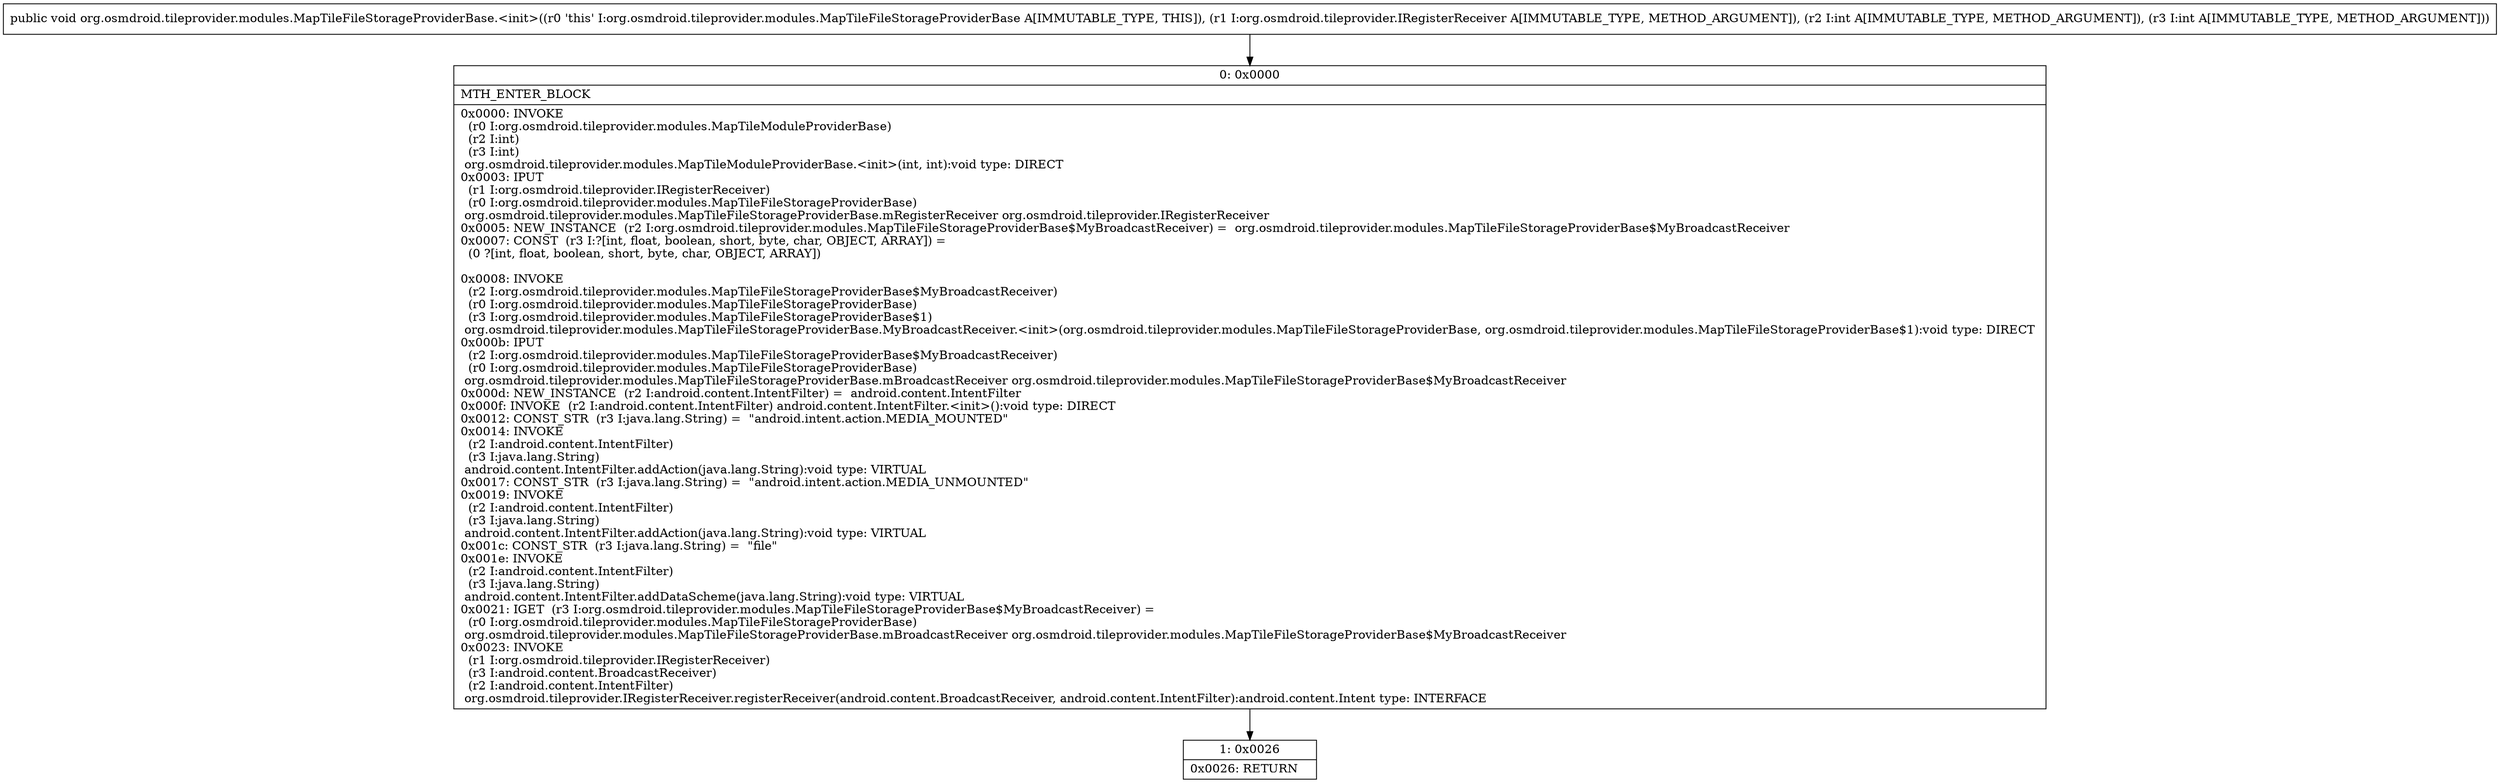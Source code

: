 digraph "CFG fororg.osmdroid.tileprovider.modules.MapTileFileStorageProviderBase.\<init\>(Lorg\/osmdroid\/tileprovider\/IRegisterReceiver;II)V" {
Node_0 [shape=record,label="{0\:\ 0x0000|MTH_ENTER_BLOCK\l|0x0000: INVOKE  \l  (r0 I:org.osmdroid.tileprovider.modules.MapTileModuleProviderBase)\l  (r2 I:int)\l  (r3 I:int)\l org.osmdroid.tileprovider.modules.MapTileModuleProviderBase.\<init\>(int, int):void type: DIRECT \l0x0003: IPUT  \l  (r1 I:org.osmdroid.tileprovider.IRegisterReceiver)\l  (r0 I:org.osmdroid.tileprovider.modules.MapTileFileStorageProviderBase)\l org.osmdroid.tileprovider.modules.MapTileFileStorageProviderBase.mRegisterReceiver org.osmdroid.tileprovider.IRegisterReceiver \l0x0005: NEW_INSTANCE  (r2 I:org.osmdroid.tileprovider.modules.MapTileFileStorageProviderBase$MyBroadcastReceiver) =  org.osmdroid.tileprovider.modules.MapTileFileStorageProviderBase$MyBroadcastReceiver \l0x0007: CONST  (r3 I:?[int, float, boolean, short, byte, char, OBJECT, ARRAY]) = \l  (0 ?[int, float, boolean, short, byte, char, OBJECT, ARRAY])\l \l0x0008: INVOKE  \l  (r2 I:org.osmdroid.tileprovider.modules.MapTileFileStorageProviderBase$MyBroadcastReceiver)\l  (r0 I:org.osmdroid.tileprovider.modules.MapTileFileStorageProviderBase)\l  (r3 I:org.osmdroid.tileprovider.modules.MapTileFileStorageProviderBase$1)\l org.osmdroid.tileprovider.modules.MapTileFileStorageProviderBase.MyBroadcastReceiver.\<init\>(org.osmdroid.tileprovider.modules.MapTileFileStorageProviderBase, org.osmdroid.tileprovider.modules.MapTileFileStorageProviderBase$1):void type: DIRECT \l0x000b: IPUT  \l  (r2 I:org.osmdroid.tileprovider.modules.MapTileFileStorageProviderBase$MyBroadcastReceiver)\l  (r0 I:org.osmdroid.tileprovider.modules.MapTileFileStorageProviderBase)\l org.osmdroid.tileprovider.modules.MapTileFileStorageProviderBase.mBroadcastReceiver org.osmdroid.tileprovider.modules.MapTileFileStorageProviderBase$MyBroadcastReceiver \l0x000d: NEW_INSTANCE  (r2 I:android.content.IntentFilter) =  android.content.IntentFilter \l0x000f: INVOKE  (r2 I:android.content.IntentFilter) android.content.IntentFilter.\<init\>():void type: DIRECT \l0x0012: CONST_STR  (r3 I:java.lang.String) =  \"android.intent.action.MEDIA_MOUNTED\" \l0x0014: INVOKE  \l  (r2 I:android.content.IntentFilter)\l  (r3 I:java.lang.String)\l android.content.IntentFilter.addAction(java.lang.String):void type: VIRTUAL \l0x0017: CONST_STR  (r3 I:java.lang.String) =  \"android.intent.action.MEDIA_UNMOUNTED\" \l0x0019: INVOKE  \l  (r2 I:android.content.IntentFilter)\l  (r3 I:java.lang.String)\l android.content.IntentFilter.addAction(java.lang.String):void type: VIRTUAL \l0x001c: CONST_STR  (r3 I:java.lang.String) =  \"file\" \l0x001e: INVOKE  \l  (r2 I:android.content.IntentFilter)\l  (r3 I:java.lang.String)\l android.content.IntentFilter.addDataScheme(java.lang.String):void type: VIRTUAL \l0x0021: IGET  (r3 I:org.osmdroid.tileprovider.modules.MapTileFileStorageProviderBase$MyBroadcastReceiver) = \l  (r0 I:org.osmdroid.tileprovider.modules.MapTileFileStorageProviderBase)\l org.osmdroid.tileprovider.modules.MapTileFileStorageProviderBase.mBroadcastReceiver org.osmdroid.tileprovider.modules.MapTileFileStorageProviderBase$MyBroadcastReceiver \l0x0023: INVOKE  \l  (r1 I:org.osmdroid.tileprovider.IRegisterReceiver)\l  (r3 I:android.content.BroadcastReceiver)\l  (r2 I:android.content.IntentFilter)\l org.osmdroid.tileprovider.IRegisterReceiver.registerReceiver(android.content.BroadcastReceiver, android.content.IntentFilter):android.content.Intent type: INTERFACE \l}"];
Node_1 [shape=record,label="{1\:\ 0x0026|0x0026: RETURN   \l}"];
MethodNode[shape=record,label="{public void org.osmdroid.tileprovider.modules.MapTileFileStorageProviderBase.\<init\>((r0 'this' I:org.osmdroid.tileprovider.modules.MapTileFileStorageProviderBase A[IMMUTABLE_TYPE, THIS]), (r1 I:org.osmdroid.tileprovider.IRegisterReceiver A[IMMUTABLE_TYPE, METHOD_ARGUMENT]), (r2 I:int A[IMMUTABLE_TYPE, METHOD_ARGUMENT]), (r3 I:int A[IMMUTABLE_TYPE, METHOD_ARGUMENT])) }"];
MethodNode -> Node_0;
Node_0 -> Node_1;
}


